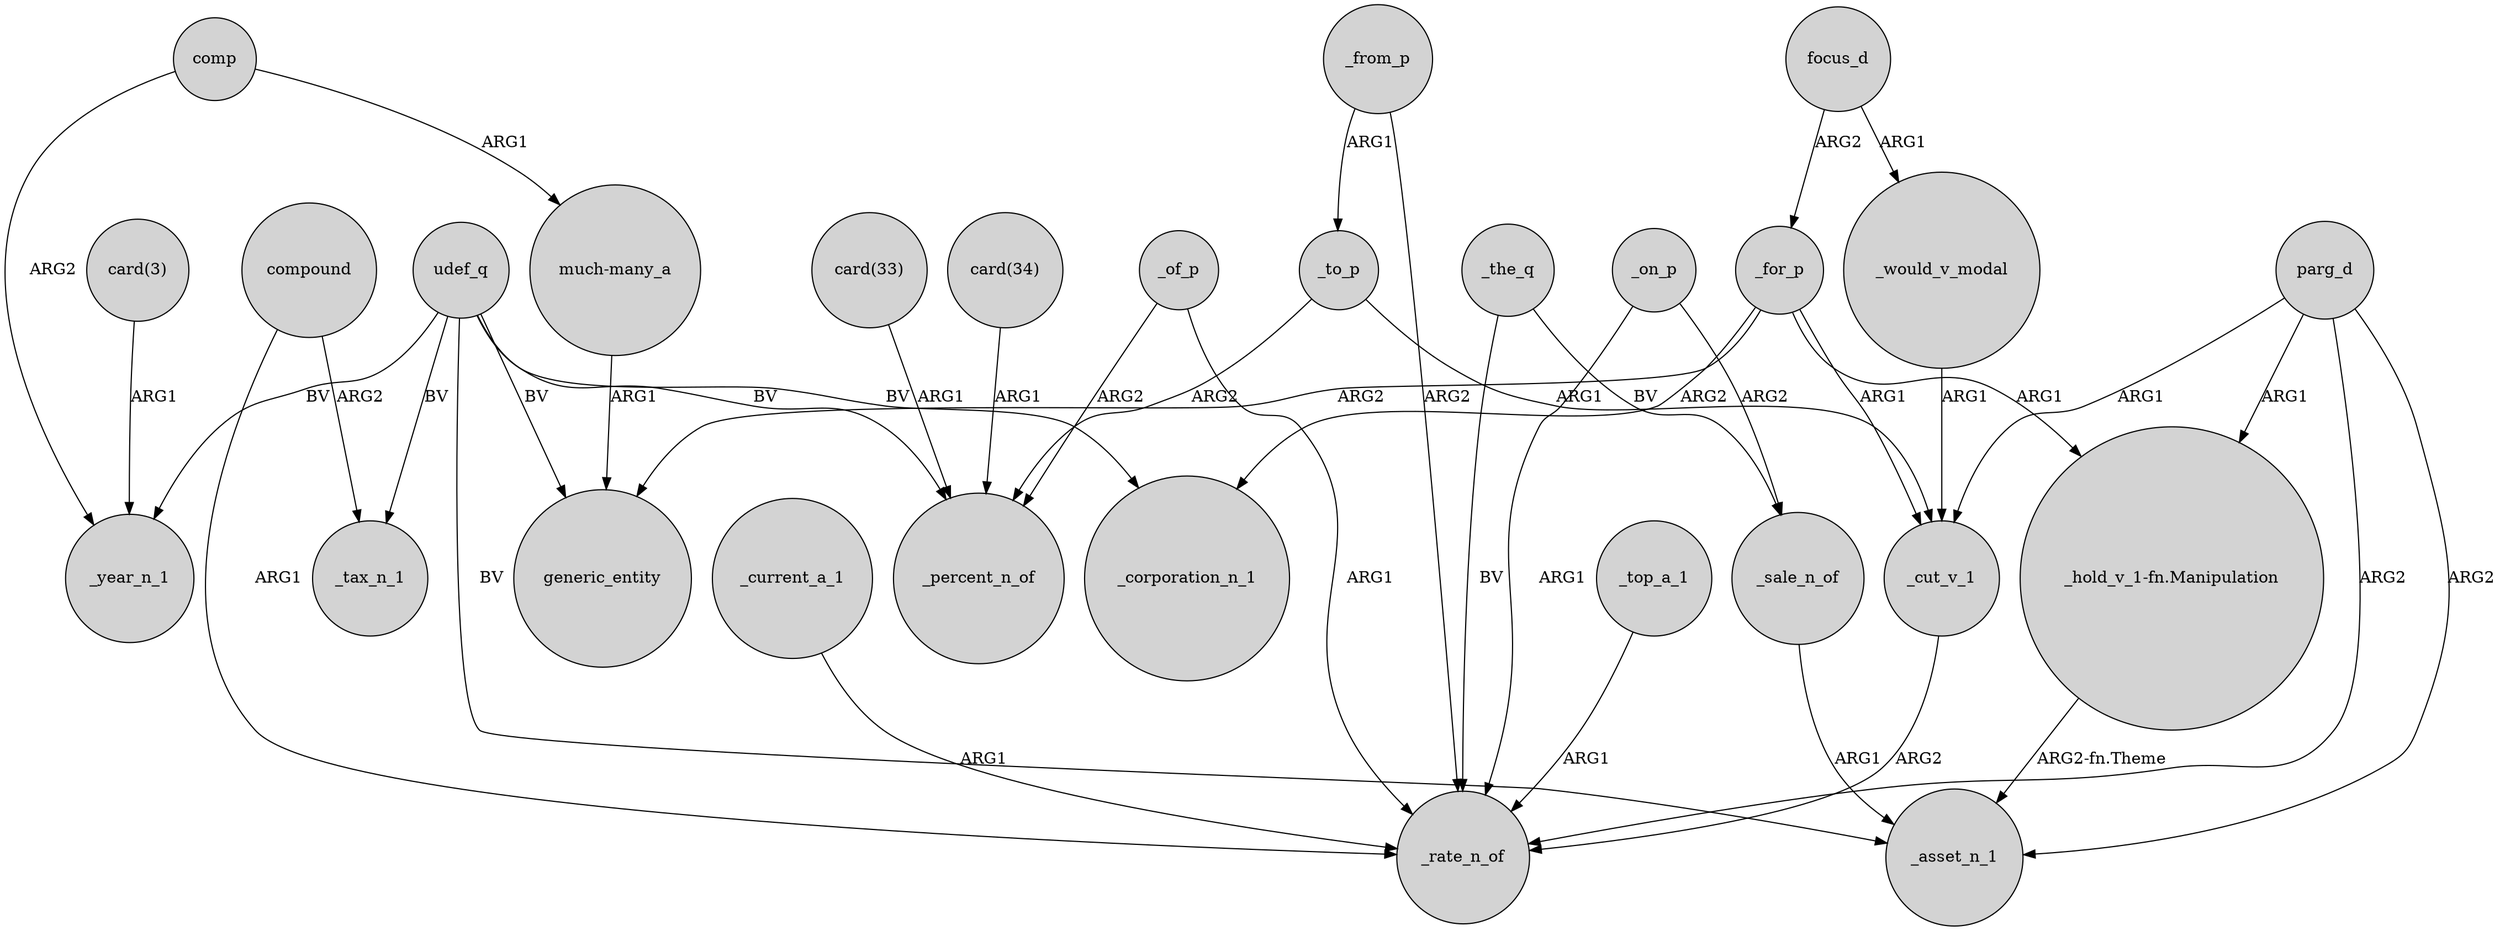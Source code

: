 digraph {
	node [shape=circle style=filled]
	_current_a_1 -> _rate_n_of [label=ARG1]
	_for_p -> "_hold_v_1-fn.Manipulation" [label=ARG1]
	udef_q -> generic_entity [label=BV]
	"much-many_a" -> generic_entity [label=ARG1]
	_for_p -> _cut_v_1 [label=ARG1]
	_cut_v_1 -> _rate_n_of [label=ARG2]
	compound -> _rate_n_of [label=ARG1]
	_for_p -> generic_entity [label=ARG2]
	_for_p -> _corporation_n_1 [label=ARG2]
	"card(33)" -> _percent_n_of [label=ARG1]
	_sale_n_of -> _asset_n_1 [label=ARG1]
	udef_q -> _asset_n_1 [label=BV]
	_the_q -> _rate_n_of [label=BV]
	focus_d -> _for_p [label=ARG2]
	_from_p -> _to_p [label=ARG1]
	"card(34)" -> _percent_n_of [label=ARG1]
	_from_p -> _rate_n_of [label=ARG2]
	udef_q -> _tax_n_1 [label=BV]
	udef_q -> _corporation_n_1 [label=BV]
	_of_p -> _percent_n_of [label=ARG2]
	parg_d -> "_hold_v_1-fn.Manipulation" [label=ARG1]
	_the_q -> _sale_n_of [label=BV]
	comp -> "much-many_a" [label=ARG1]
	_top_a_1 -> _rate_n_of [label=ARG1]
	"card(3)" -> _year_n_1 [label=ARG1]
	_to_p -> _cut_v_1 [label=ARG1]
	_on_p -> _sale_n_of [label=ARG2]
	_to_p -> _percent_n_of [label=ARG2]
	udef_q -> _year_n_1 [label=BV]
	parg_d -> _asset_n_1 [label=ARG2]
	comp -> _year_n_1 [label=ARG2]
	udef_q -> _percent_n_of [label=BV]
	parg_d -> _cut_v_1 [label=ARG1]
	compound -> _tax_n_1 [label=ARG2]
	_on_p -> _rate_n_of [label=ARG1]
	"_hold_v_1-fn.Manipulation" -> _asset_n_1 [label="ARG2-fn.Theme"]
	parg_d -> _rate_n_of [label=ARG2]
	_of_p -> _rate_n_of [label=ARG1]
	_would_v_modal -> _cut_v_1 [label=ARG1]
	focus_d -> _would_v_modal [label=ARG1]
}
